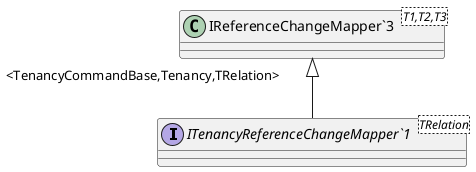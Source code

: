 @startuml
interface "ITenancyReferenceChangeMapper`1"<TRelation> {
}
class "IReferenceChangeMapper`3"<T1,T2,T3> {
}
"IReferenceChangeMapper`3" "<TenancyCommandBase,Tenancy,TRelation>" <|-- "ITenancyReferenceChangeMapper`1"
@enduml
